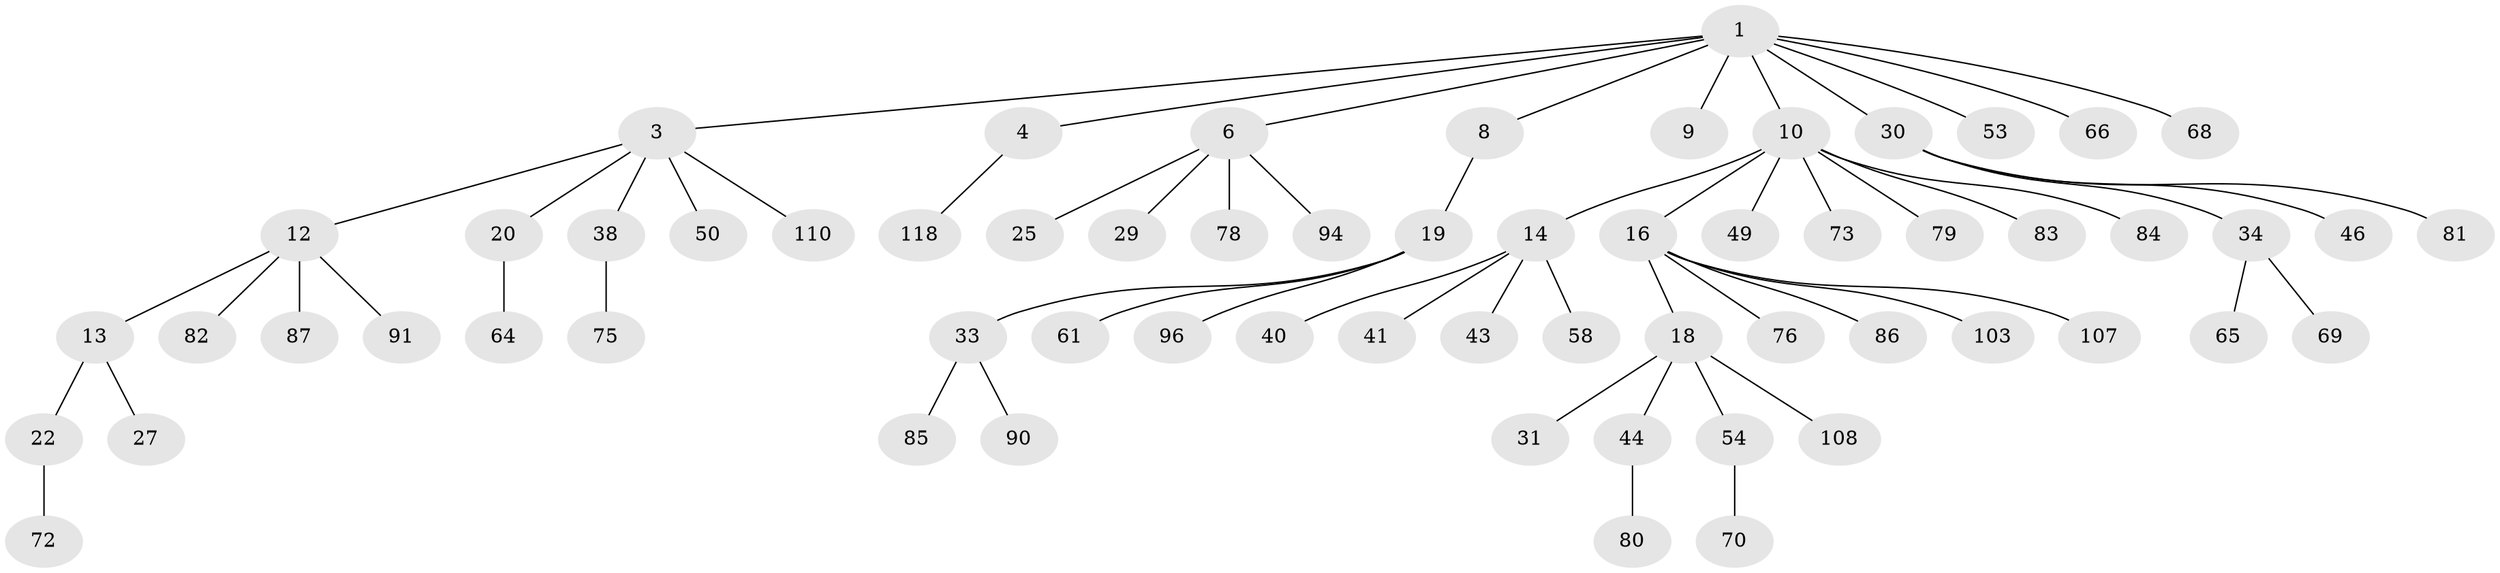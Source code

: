 // original degree distribution, {4: 0.10317460317460317, 8: 0.007936507936507936, 3: 0.12698412698412698, 2: 0.25396825396825395, 6: 0.015873015873015872, 5: 0.007936507936507936, 1: 0.48412698412698413}
// Generated by graph-tools (version 1.1) at 2025/15/03/09/25 04:15:25]
// undirected, 63 vertices, 62 edges
graph export_dot {
graph [start="1"]
  node [color=gray90,style=filled];
  1 [super="+2"];
  3 [super="+5+95"];
  4;
  6 [super="+7"];
  8 [super="+57+98"];
  9 [super="+51"];
  10 [super="+11+52"];
  12 [super="+74+15"];
  13;
  14 [super="+23"];
  16 [super="+17"];
  18 [super="+37+21"];
  19;
  20;
  22 [super="+60"];
  25;
  27 [super="+93+92"];
  29 [super="+105"];
  30 [super="+47+32"];
  31;
  33 [super="+55"];
  34;
  38;
  40;
  41 [super="+116"];
  43 [super="+89+101"];
  44 [super="+67"];
  46;
  49;
  50 [super="+63"];
  53;
  54;
  58;
  61 [super="+88"];
  64;
  65;
  66 [super="+124"];
  68;
  69 [super="+113"];
  70;
  72;
  73;
  75;
  76;
  78;
  79;
  80 [super="+117"];
  81 [super="+123+109"];
  82;
  83;
  84;
  85;
  86;
  87 [super="+115"];
  90;
  91 [super="+114"];
  94 [super="+121"];
  96;
  103 [super="+104+120+125"];
  107;
  108;
  110;
  118;
  1 -- 3;
  1 -- 6;
  1 -- 30;
  1 -- 66;
  1 -- 4;
  1 -- 68;
  1 -- 8;
  1 -- 9;
  1 -- 10;
  1 -- 53;
  3 -- 50;
  3 -- 20;
  3 -- 38;
  3 -- 12;
  3 -- 110;
  4 -- 118;
  6 -- 94;
  6 -- 25;
  6 -- 29;
  6 -- 78;
  8 -- 19;
  10 -- 14;
  10 -- 16;
  10 -- 79;
  10 -- 73;
  10 -- 49;
  10 -- 83;
  10 -- 84;
  12 -- 13;
  12 -- 82;
  12 -- 91;
  12 -- 87;
  13 -- 22;
  13 -- 27;
  14 -- 43;
  14 -- 58;
  14 -- 40;
  14 -- 41;
  16 -- 18;
  16 -- 86;
  16 -- 107;
  16 -- 76;
  16 -- 103;
  18 -- 108;
  18 -- 54;
  18 -- 44;
  18 -- 31;
  19 -- 33;
  19 -- 61;
  19 -- 96;
  20 -- 64;
  22 -- 72;
  30 -- 46;
  30 -- 81;
  30 -- 34;
  33 -- 90;
  33 -- 85;
  34 -- 65;
  34 -- 69;
  38 -- 75;
  44 -- 80;
  54 -- 70;
}
